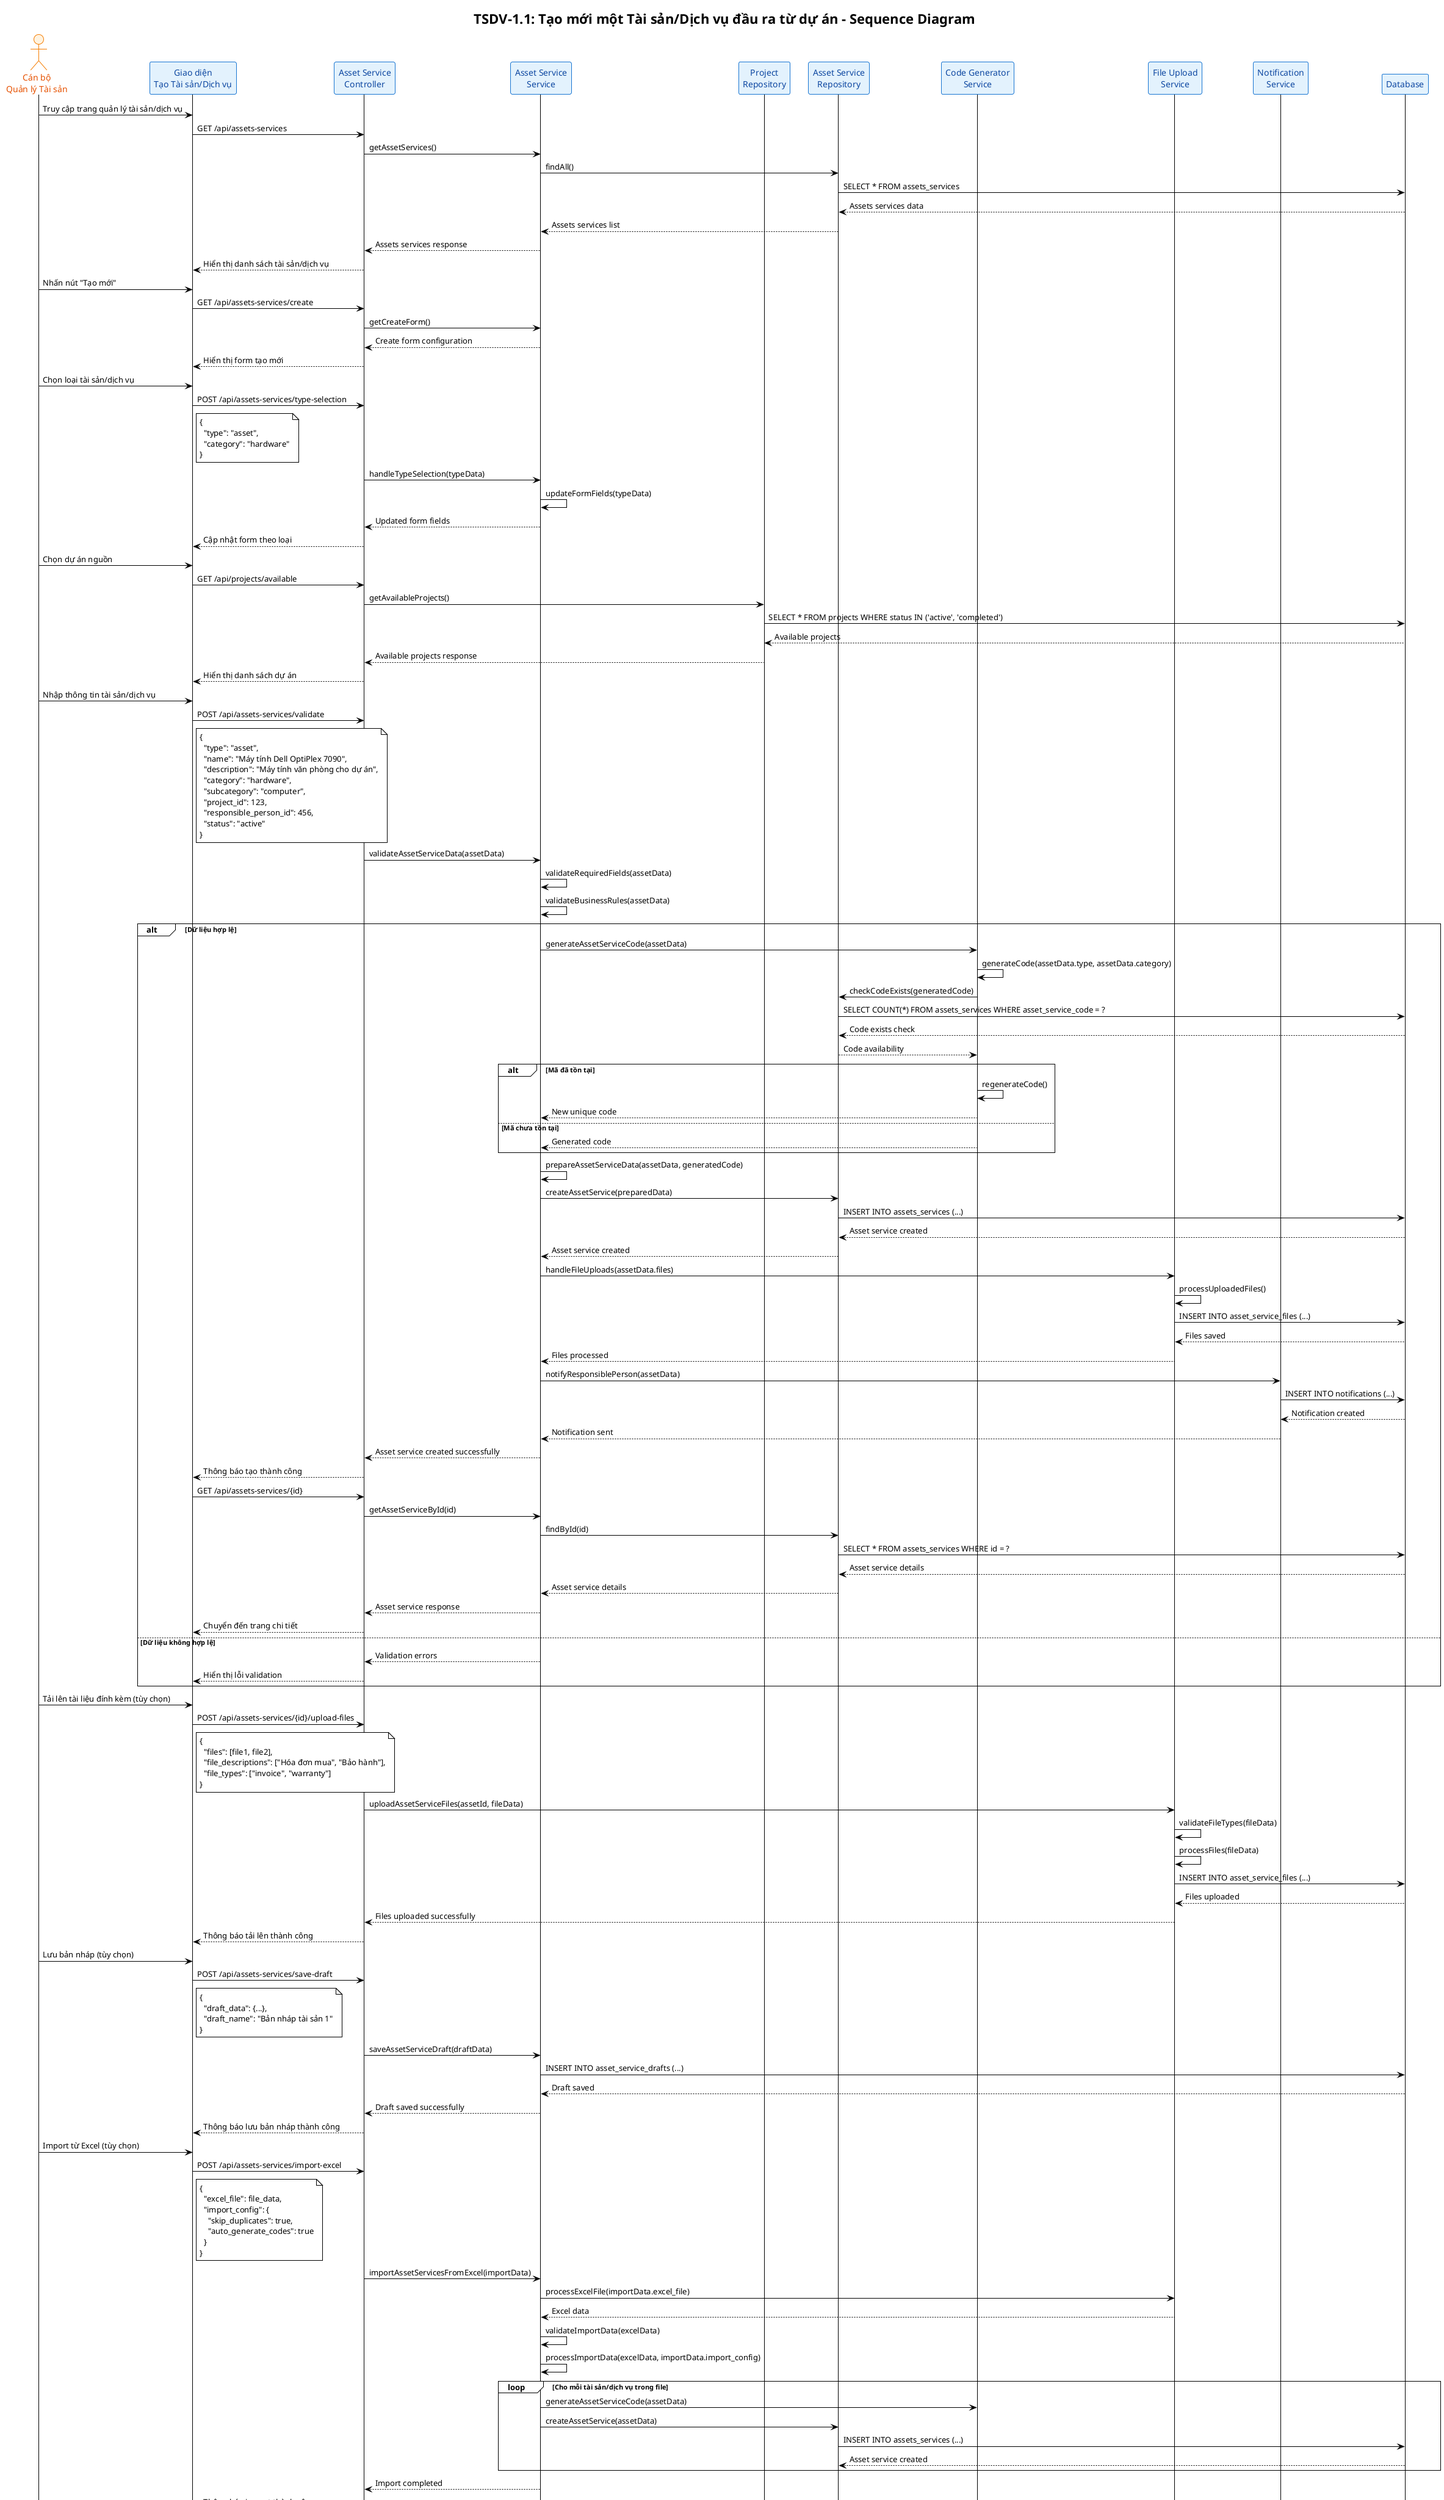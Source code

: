@startuml TSDV-1.1 Sequence Diagram
!theme plain
skinparam backgroundColor #FFFFFF
skinparam participant {
  BackgroundColor #E3F2FD
  BorderColor #1976D2
  FontColor #0D47A1
}
skinparam actor {
  BackgroundColor #FFF3E0
  BorderColor #F57C00
  FontColor #E65100
}
skinparam database {
  BackgroundColor #F3E5F5
  BorderColor #7B1FA2
  FontColor #4A148C
}

title TSDV-1.1: Tạo mới một Tài sản/Dịch vụ đầu ra từ dự án - Sequence Diagram

actor "Cán bộ\nQuản lý Tài sản" as User
participant "Giao diện\nTạo Tài sản/Dịch vụ" as UI
participant "Asset Service\nController" as Controller
participant "Asset Service\nService" as Service
participant "Project\nRepository" as ProjectRepo
participant "Asset Service\nRepository" as AssetRepo
participant "Code Generator\nService" as CodeService
participant "File Upload\nService" as FileService
participant "Notification\nService" as NotificationService
participant "Database" as DB

User -> UI: Truy cập trang quản lý tài sản/dịch vụ
UI -> Controller: GET /api/assets-services
Controller -> Service: getAssetServices()
Service -> AssetRepo: findAll()
AssetRepo -> DB: SELECT * FROM assets_services
DB --> AssetRepo: Assets services data
AssetRepo --> Service: Assets services list
Service --> Controller: Assets services response
Controller --> UI: Hiển thị danh sách tài sản/dịch vụ

User -> UI: Nhấn nút "Tạo mới"
UI -> Controller: GET /api/assets-services/create
Controller -> Service: getCreateForm()
Service --> Controller: Create form configuration
Controller --> UI: Hiển thị form tạo mới

User -> UI: Chọn loại tài sản/dịch vụ
UI -> Controller: POST /api/assets-services/type-selection
note right of UI
{
  "type": "asset",
  "category": "hardware"
}
end note

Controller -> Service: handleTypeSelection(typeData)
Service -> Service: updateFormFields(typeData)
Service --> Controller: Updated form fields
Controller --> UI: Cập nhật form theo loại

User -> UI: Chọn dự án nguồn
UI -> Controller: GET /api/projects/available
Controller -> ProjectRepo: getAvailableProjects()
ProjectRepo -> DB: SELECT * FROM projects WHERE status IN ('active', 'completed')
DB --> ProjectRepo: Available projects
ProjectRepo --> Controller: Available projects response
Controller --> UI: Hiển thị danh sách dự án

User -> UI: Nhập thông tin tài sản/dịch vụ
UI -> Controller: POST /api/assets-services/validate
note right of UI
{
  "type": "asset",
  "name": "Máy tính Dell OptiPlex 7090",
  "description": "Máy tính văn phòng cho dự án",
  "category": "hardware",
  "subcategory": "computer",
  "project_id": 123,
  "responsible_person_id": 456,
  "status": "active"
}
end note

Controller -> Service: validateAssetServiceData(assetData)
Service -> Service: validateRequiredFields(assetData)
Service -> Service: validateBusinessRules(assetData)

alt Dữ liệu hợp lệ
  Service -> CodeService: generateAssetServiceCode(assetData)
  CodeService -> CodeService: generateCode(assetData.type, assetData.category)
  CodeService -> AssetRepo: checkCodeExists(generatedCode)
  AssetRepo -> DB: SELECT COUNT(*) FROM assets_services WHERE asset_service_code = ?
  DB --> AssetRepo: Code exists check
  AssetRepo --> CodeService: Code availability
  
  alt Mã đã tồn tại
    CodeService -> CodeService: regenerateCode()
    CodeService --> Service: New unique code
  else Mã chưa tồn tại
    CodeService --> Service: Generated code
  end
  
  Service -> Service: prepareAssetServiceData(assetData, generatedCode)
  
  Service -> AssetRepo: createAssetService(preparedData)
  AssetRepo -> DB: INSERT INTO assets_services (...)
  DB --> AssetRepo: Asset service created
  AssetRepo --> Service: Asset service created
  
  Service -> FileService: handleFileUploads(assetData.files)
  FileService -> FileService: processUploadedFiles()
  FileService -> DB: INSERT INTO asset_service_files (...)
  DB --> FileService: Files saved
  FileService --> Service: Files processed
  
  Service -> NotificationService: notifyResponsiblePerson(assetData)
  NotificationService -> DB: INSERT INTO notifications (...)
  DB --> NotificationService: Notification created
  NotificationService --> Service: Notification sent
  
  Service --> Controller: Asset service created successfully
  Controller --> UI: Thông báo tạo thành công
  
  UI -> Controller: GET /api/assets-services/{id}
  Controller -> Service: getAssetServiceById(id)
  Service -> AssetRepo: findById(id)
  AssetRepo -> DB: SELECT * FROM assets_services WHERE id = ?
  DB --> AssetRepo: Asset service details
  AssetRepo --> Service: Asset service details
  Service --> Controller: Asset service response
  Controller --> UI: Chuyển đến trang chi tiết
  
else Dữ liệu không hợp lệ
  Service --> Controller: Validation errors
  Controller --> UI: Hiển thị lỗi validation
end

User -> UI: Tải lên tài liệu đính kèm (tùy chọn)
UI -> Controller: POST /api/assets-services/{id}/upload-files
note right of UI
{
  "files": [file1, file2],
  "file_descriptions": ["Hóa đơn mua", "Bảo hành"],
  "file_types": ["invoice", "warranty"]
}
end note

Controller -> FileService: uploadAssetServiceFiles(assetId, fileData)
FileService -> FileService: validateFileTypes(fileData)
FileService -> FileService: processFiles(fileData)
FileService -> DB: INSERT INTO asset_service_files (...)
DB --> FileService: Files uploaded
FileService --> Controller: Files uploaded successfully
Controller --> UI: Thông báo tải lên thành công

User -> UI: Lưu bản nháp (tùy chọn)
UI -> Controller: POST /api/assets-services/save-draft
note right of UI
{
  "draft_data": {...},
  "draft_name": "Bản nháp tài sản 1"
}
end note

Controller -> Service: saveAssetServiceDraft(draftData)
Service -> DB: INSERT INTO asset_service_drafts (...)
DB --> Service: Draft saved
Service --> Controller: Draft saved successfully
Controller --> UI: Thông báo lưu bản nháp thành công

User -> UI: Import từ Excel (tùy chọn)
UI -> Controller: POST /api/assets-services/import-excel
note right of UI
{
  "excel_file": file_data,
  "import_config": {
    "skip_duplicates": true,
    "auto_generate_codes": true
  }
}
end note

Controller -> Service: importAssetServicesFromExcel(importData)
Service -> FileService: processExcelFile(importData.excel_file)
FileService --> Service: Excel data
Service -> Service: validateImportData(excelData)
Service -> Service: processImportData(excelData, importData.import_config)

loop Cho mỗi tài sản/dịch vụ trong file
  Service -> CodeService: generateAssetServiceCode(assetData)
  Service -> AssetRepo: createAssetService(assetData)
  AssetRepo -> DB: INSERT INTO assets_services (...)
  DB --> AssetRepo: Asset service created
end

Service --> Controller: Import completed
Controller --> UI: Thông báo import thành công

@enduml
